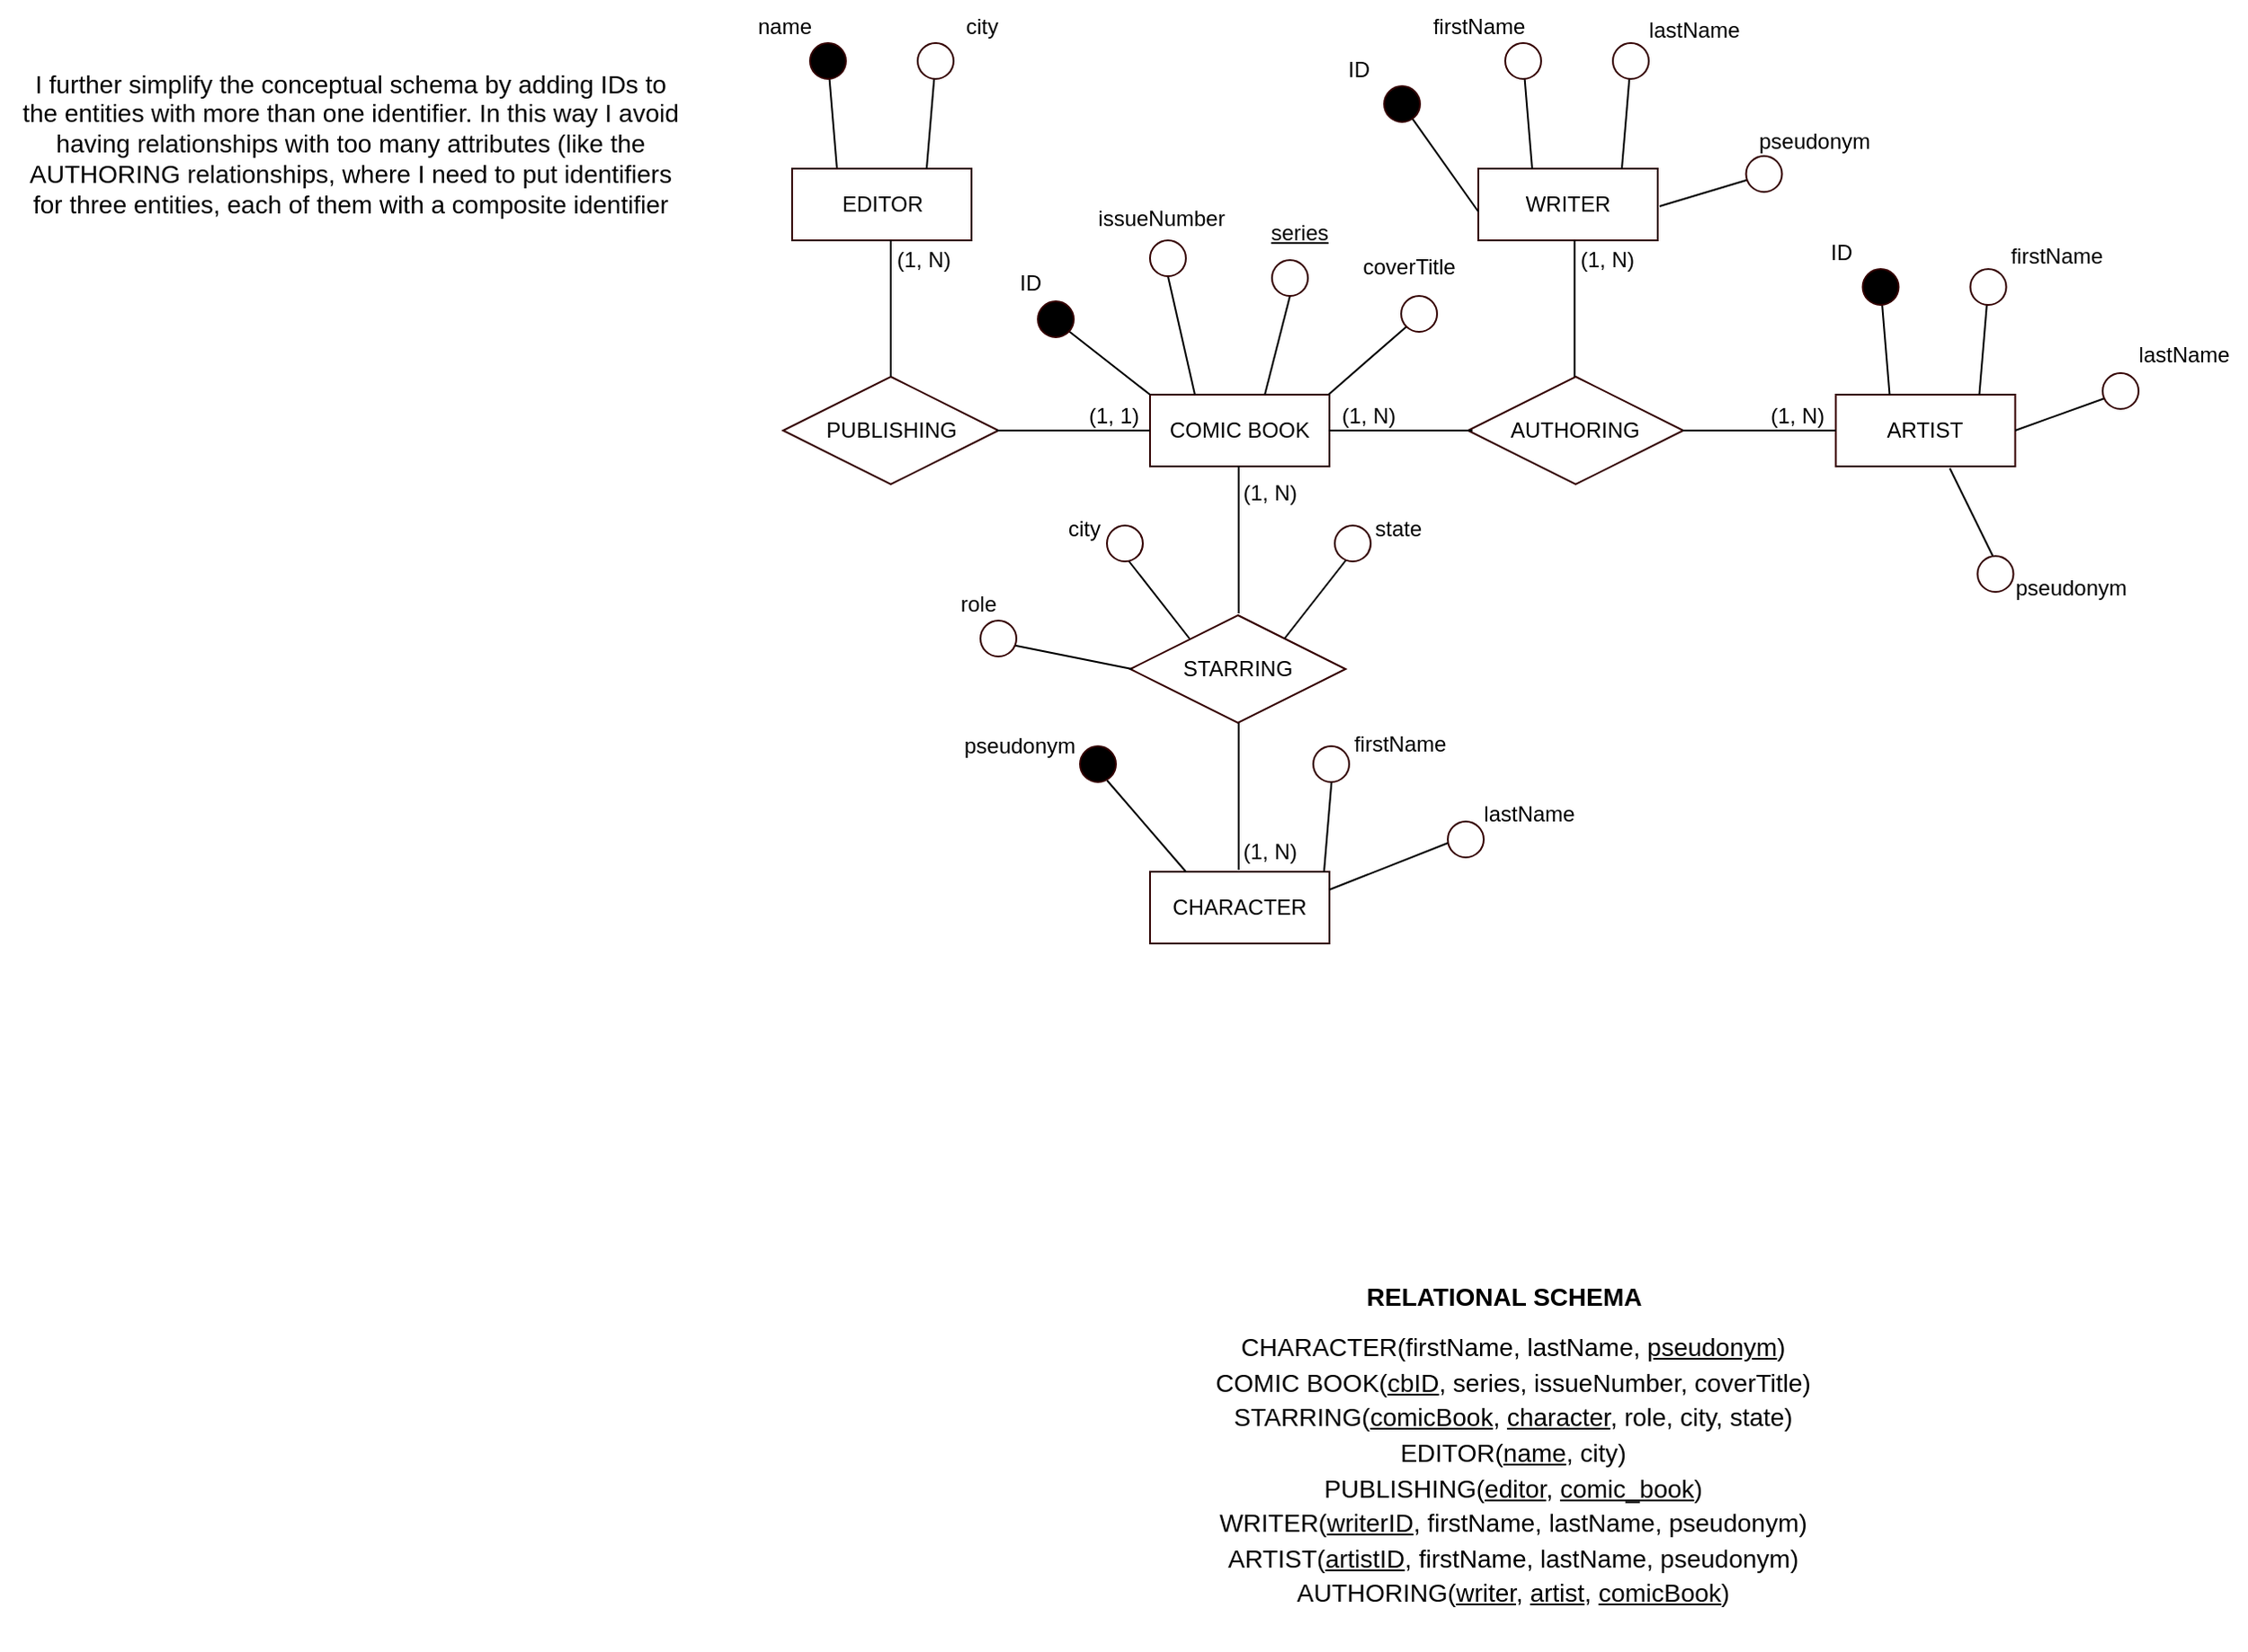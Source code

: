 <mxfile version="21.2.1" type="device">
  <diagram id="R2lEEEUBdFMjLlhIrx00" name="Page-1">
    <mxGraphModel dx="1950" dy="-375" grid="1" gridSize="10" guides="1" tooltips="1" connect="1" arrows="1" fold="1" page="1" pageScale="1" pageWidth="850" pageHeight="1100" math="0" shadow="0" extFonts="Permanent Marker^https://fonts.googleapis.com/css?family=Permanent+Marker">
      <root>
        <mxCell id="0" />
        <mxCell id="1" parent="0" />
        <mxCell id="qnkbcpYswVgYUXXukxZf-1" style="edgeStyle=none;rounded=0;orthogonalLoop=1;jettySize=auto;html=1;exitX=0.75;exitY=0;exitDx=0;exitDy=0;startArrow=none;" parent="1" source="qnkbcpYswVgYUXXukxZf-7" edge="1">
          <mxGeometry relative="1" as="geometry">
            <mxPoint x="-303.5" y="1154" as="targetPoint" />
          </mxGeometry>
        </mxCell>
        <mxCell id="qnkbcpYswVgYUXXukxZf-2" style="edgeStyle=none;rounded=0;orthogonalLoop=1;jettySize=auto;html=1;exitX=0.25;exitY=0;exitDx=0;exitDy=0;" parent="1" source="qnkbcpYswVgYUXXukxZf-3" edge="1">
          <mxGeometry relative="1" as="geometry">
            <mxPoint x="-363.5" y="1154" as="targetPoint" />
          </mxGeometry>
        </mxCell>
        <mxCell id="qnkbcpYswVgYUXXukxZf-3" value="EDITOR" style="whiteSpace=wrap;html=1;align=center;shadow=0;sketch=0;fillStyle=solid;strokeColor=#330000;strokeWidth=1;fillColor=#FFFFFF;" parent="1" vertex="1">
          <mxGeometry x="-383.5" y="1214" width="100" height="40" as="geometry" />
        </mxCell>
        <mxCell id="qnkbcpYswVgYUXXukxZf-4" value="WRITER" style="whiteSpace=wrap;html=1;align=center;shadow=0;sketch=0;fillStyle=solid;strokeColor=#330000;strokeWidth=1;fillColor=#FFFFFF;" parent="1" vertex="1">
          <mxGeometry x="-1" y="1214" width="100" height="40" as="geometry" />
        </mxCell>
        <mxCell id="qnkbcpYswVgYUXXukxZf-5" value="name" style="text;html=1;align=center;verticalAlign=middle;resizable=0;points=[];autosize=1;strokeColor=none;fillColor=none;" parent="1" vertex="1">
          <mxGeometry x="-413.5" y="1120" width="50" height="30" as="geometry" />
        </mxCell>
        <mxCell id="qnkbcpYswVgYUXXukxZf-6" value="" style="edgeStyle=none;rounded=0;orthogonalLoop=1;jettySize=auto;html=1;exitX=0.75;exitY=0;exitDx=0;exitDy=0;endArrow=none;" parent="1" source="qnkbcpYswVgYUXXukxZf-3" target="qnkbcpYswVgYUXXukxZf-7" edge="1">
          <mxGeometry relative="1" as="geometry">
            <mxPoint x="-303.5" y="1154" as="targetPoint" />
            <mxPoint x="-308.5" y="1214" as="sourcePoint" />
          </mxGeometry>
        </mxCell>
        <mxCell id="qnkbcpYswVgYUXXukxZf-7" value="" style="ellipse;whiteSpace=wrap;html=1;fillColor=#FFFFFF;strokeColor=#330000;shadow=0;sketch=0;fillStyle=solid;strokeWidth=1;" parent="1" vertex="1">
          <mxGeometry x="-313.5" y="1144" width="20" height="20" as="geometry" />
        </mxCell>
        <mxCell id="qnkbcpYswVgYUXXukxZf-8" value="" style="ellipse;whiteSpace=wrap;html=1;fillColor=#000000;strokeColor=#330000;shadow=0;sketch=0;fillStyle=solid;strokeWidth=1;" parent="1" vertex="1">
          <mxGeometry x="-373.5" y="1144" width="20" height="20" as="geometry" />
        </mxCell>
        <mxCell id="qnkbcpYswVgYUXXukxZf-9" value="city" style="text;html=1;align=center;verticalAlign=middle;resizable=0;points=[];autosize=1;strokeColor=none;fillColor=none;" parent="1" vertex="1">
          <mxGeometry x="-298.5" y="1120" width="40" height="30" as="geometry" />
        </mxCell>
        <mxCell id="qnkbcpYswVgYUXXukxZf-10" style="edgeStyle=none;rounded=0;orthogonalLoop=1;jettySize=auto;html=1;exitX=0.75;exitY=0;exitDx=0;exitDy=0;startArrow=none;" parent="1" source="qnkbcpYswVgYUXXukxZf-14" edge="1">
          <mxGeometry relative="1" as="geometry">
            <mxPoint x="84" y="1154" as="targetPoint" />
          </mxGeometry>
        </mxCell>
        <mxCell id="qnkbcpYswVgYUXXukxZf-11" style="edgeStyle=none;rounded=0;orthogonalLoop=1;jettySize=auto;html=1;exitX=0.25;exitY=0;exitDx=0;exitDy=0;" parent="1" edge="1">
          <mxGeometry relative="1" as="geometry">
            <mxPoint x="24" y="1154" as="targetPoint" />
            <mxPoint x="29" y="1214" as="sourcePoint" />
          </mxGeometry>
        </mxCell>
        <mxCell id="qnkbcpYswVgYUXXukxZf-12" value="firstName" style="text;html=1;align=center;verticalAlign=middle;resizable=0;points=[];autosize=1;strokeColor=none;fillColor=none;" parent="1" vertex="1">
          <mxGeometry x="-36" y="1120" width="70" height="30" as="geometry" />
        </mxCell>
        <mxCell id="qnkbcpYswVgYUXXukxZf-13" value="" style="edgeStyle=none;rounded=0;orthogonalLoop=1;jettySize=auto;html=1;exitX=0.75;exitY=0;exitDx=0;exitDy=0;endArrow=none;" parent="1" target="qnkbcpYswVgYUXXukxZf-14" edge="1">
          <mxGeometry relative="1" as="geometry">
            <mxPoint x="84" y="1154" as="targetPoint" />
            <mxPoint x="79" y="1214" as="sourcePoint" />
          </mxGeometry>
        </mxCell>
        <mxCell id="qnkbcpYswVgYUXXukxZf-14" value="" style="ellipse;whiteSpace=wrap;html=1;fillColor=#FFFFFF;strokeColor=#330000;shadow=0;sketch=0;fillStyle=solid;strokeWidth=1;" parent="1" vertex="1">
          <mxGeometry x="74" y="1144" width="20" height="20" as="geometry" />
        </mxCell>
        <mxCell id="qnkbcpYswVgYUXXukxZf-15" value="" style="ellipse;whiteSpace=wrap;html=1;fillColor=#FFFFFF;strokeColor=#330000;shadow=0;sketch=0;fillStyle=solid;strokeWidth=1;" parent="1" vertex="1">
          <mxGeometry x="14" y="1144" width="20" height="20" as="geometry" />
        </mxCell>
        <mxCell id="qnkbcpYswVgYUXXukxZf-20" value="lastName" style="text;html=1;align=center;verticalAlign=middle;resizable=0;points=[];autosize=1;strokeColor=none;fillColor=none;" parent="1" vertex="1">
          <mxGeometry x="84" y="1122" width="70" height="30" as="geometry" />
        </mxCell>
        <mxCell id="qnkbcpYswVgYUXXukxZf-21" value="PUBLISHING" style="shape=rhombus;perimeter=rhombusPerimeter;whiteSpace=wrap;html=1;align=center;shadow=0;sketch=0;fillStyle=solid;strokeColor=#330000;strokeWidth=1;fillColor=#FFFFFF;" parent="1" vertex="1">
          <mxGeometry x="-388.5" y="1330" width="120" height="60" as="geometry" />
        </mxCell>
        <mxCell id="qnkbcpYswVgYUXXukxZf-22" value="" style="endArrow=none;html=1;rounded=0;" parent="1" target="qnkbcpYswVgYUXXukxZf-21" edge="1">
          <mxGeometry relative="1" as="geometry">
            <mxPoint x="-328.5" y="1254" as="sourcePoint" />
            <mxPoint x="-253.5" y="1254" as="targetPoint" />
          </mxGeometry>
        </mxCell>
        <mxCell id="qnkbcpYswVgYUXXukxZf-23" value="(1, N)" style="resizable=0;html=1;align=left;verticalAlign=bottom;shadow=0;sketch=0;fillStyle=solid;strokeColor=#330000;strokeWidth=1;fillColor=#FFFFFF;" parent="qnkbcpYswVgYUXXukxZf-22" connectable="0" vertex="1">
          <mxGeometry x="-1" relative="1" as="geometry">
            <mxPoint x="1" y="19" as="offset" />
          </mxGeometry>
        </mxCell>
        <mxCell id="qnkbcpYswVgYUXXukxZf-24" value="COMIC BOOK" style="whiteSpace=wrap;html=1;align=center;shadow=0;sketch=0;fillStyle=solid;strokeColor=#330000;strokeWidth=1;fillColor=#FFFFFF;" parent="1" vertex="1">
          <mxGeometry x="-184" y="1340" width="100" height="40" as="geometry" />
        </mxCell>
        <mxCell id="qnkbcpYswVgYUXXukxZf-25" value="" style="endArrow=none;html=1;rounded=0;" parent="1" edge="1">
          <mxGeometry relative="1" as="geometry">
            <mxPoint x="-269.5" y="1360" as="sourcePoint" />
            <mxPoint x="-184" y="1360" as="targetPoint" />
          </mxGeometry>
        </mxCell>
        <mxCell id="qnkbcpYswVgYUXXukxZf-26" value="(1, 1)" style="resizable=0;html=1;align=left;verticalAlign=bottom;shadow=0;sketch=0;fillStyle=solid;strokeColor=#330000;strokeWidth=1;fillColor=#FFFFFF;" parent="qnkbcpYswVgYUXXukxZf-25" connectable="0" vertex="1">
          <mxGeometry x="-1" relative="1" as="geometry">
            <mxPoint x="49" as="offset" />
          </mxGeometry>
        </mxCell>
        <mxCell id="qnkbcpYswVgYUXXukxZf-27" value="ARTIST" style="whiteSpace=wrap;html=1;align=center;shadow=0;sketch=0;fillStyle=solid;strokeColor=#330000;strokeWidth=1;fillColor=#FFFFFF;" parent="1" vertex="1">
          <mxGeometry x="198.25" y="1340" width="100" height="40" as="geometry" />
        </mxCell>
        <mxCell id="qnkbcpYswVgYUXXukxZf-28" value="AUTHORING" style="shape=rhombus;perimeter=rhombusPerimeter;whiteSpace=wrap;html=1;align=center;shadow=0;sketch=0;fillStyle=solid;strokeColor=#330000;strokeWidth=1;fillColor=#FFFFFF;" parent="1" vertex="1">
          <mxGeometry x="-6.75" y="1330" width="120" height="60" as="geometry" />
        </mxCell>
        <mxCell id="qnkbcpYswVgYUXXukxZf-29" value="" style="endArrow=none;html=1;rounded=0;" parent="1" edge="1">
          <mxGeometry relative="1" as="geometry">
            <mxPoint x="-84.25" y="1360" as="sourcePoint" />
            <mxPoint x="-4.25" y="1360" as="targetPoint" />
          </mxGeometry>
        </mxCell>
        <mxCell id="qnkbcpYswVgYUXXukxZf-30" value="(1, N)" style="resizable=0;html=1;align=left;verticalAlign=bottom;shadow=0;sketch=0;fillStyle=solid;strokeColor=#330000;strokeWidth=1;fillColor=#FFFFFF;" parent="qnkbcpYswVgYUXXukxZf-29" connectable="0" vertex="1">
          <mxGeometry x="-1" relative="1" as="geometry">
            <mxPoint x="5" as="offset" />
          </mxGeometry>
        </mxCell>
        <mxCell id="qnkbcpYswVgYUXXukxZf-31" value="" style="endArrow=none;html=1;rounded=0;" parent="1" edge="1">
          <mxGeometry relative="1" as="geometry">
            <mxPoint x="112.75" y="1360" as="sourcePoint" />
            <mxPoint x="198.25" y="1360" as="targetPoint" />
          </mxGeometry>
        </mxCell>
        <mxCell id="qnkbcpYswVgYUXXukxZf-32" value="(1, N)" style="resizable=0;html=1;align=left;verticalAlign=bottom;shadow=0;sketch=0;fillStyle=solid;strokeColor=#330000;strokeWidth=1;fillColor=#FFFFFF;" parent="qnkbcpYswVgYUXXukxZf-31" connectable="0" vertex="1">
          <mxGeometry x="-1" relative="1" as="geometry">
            <mxPoint x="47" as="offset" />
          </mxGeometry>
        </mxCell>
        <mxCell id="qnkbcpYswVgYUXXukxZf-33" style="edgeStyle=none;rounded=0;orthogonalLoop=1;jettySize=auto;html=1;exitX=0.75;exitY=0;exitDx=0;exitDy=0;startArrow=none;" parent="1" source="qnkbcpYswVgYUXXukxZf-37" edge="1">
          <mxGeometry relative="1" as="geometry">
            <mxPoint x="283.25" y="1280" as="targetPoint" />
          </mxGeometry>
        </mxCell>
        <mxCell id="qnkbcpYswVgYUXXukxZf-34" style="edgeStyle=none;rounded=0;orthogonalLoop=1;jettySize=auto;html=1;exitX=0.25;exitY=0;exitDx=0;exitDy=0;" parent="1" edge="1">
          <mxGeometry relative="1" as="geometry">
            <mxPoint x="223.25" y="1280" as="targetPoint" />
            <mxPoint x="228.25" y="1340" as="sourcePoint" />
          </mxGeometry>
        </mxCell>
        <mxCell id="qnkbcpYswVgYUXXukxZf-35" value="ID" style="text;html=1;align=center;verticalAlign=middle;resizable=0;points=[];autosize=1;strokeColor=none;fillColor=none;" parent="1" vertex="1">
          <mxGeometry x="181.25" y="1246" width="40" height="30" as="geometry" />
        </mxCell>
        <mxCell id="qnkbcpYswVgYUXXukxZf-36" value="" style="edgeStyle=none;rounded=0;orthogonalLoop=1;jettySize=auto;html=1;exitX=0.75;exitY=0;exitDx=0;exitDy=0;endArrow=none;" parent="1" target="qnkbcpYswVgYUXXukxZf-37" edge="1">
          <mxGeometry relative="1" as="geometry">
            <mxPoint x="283.25" y="1280" as="targetPoint" />
            <mxPoint x="278.25" y="1340" as="sourcePoint" />
          </mxGeometry>
        </mxCell>
        <mxCell id="qnkbcpYswVgYUXXukxZf-37" value="" style="ellipse;whiteSpace=wrap;html=1;fillColor=#FFFFFF;strokeColor=#330000;shadow=0;sketch=0;fillStyle=solid;strokeWidth=1;" parent="1" vertex="1">
          <mxGeometry x="273.25" y="1270" width="20" height="20" as="geometry" />
        </mxCell>
        <mxCell id="qnkbcpYswVgYUXXukxZf-38" value="" style="ellipse;whiteSpace=wrap;html=1;fillColor=#000000;strokeColor=#330000;shadow=0;sketch=0;fillStyle=solid;strokeWidth=1;" parent="1" vertex="1">
          <mxGeometry x="213.25" y="1270" width="20" height="20" as="geometry" />
        </mxCell>
        <mxCell id="qnkbcpYswVgYUXXukxZf-43" value="firstName" style="text;html=1;align=center;verticalAlign=middle;resizable=0;points=[];autosize=1;strokeColor=none;fillColor=none;" parent="1" vertex="1">
          <mxGeometry x="286.25" y="1248" width="70" height="30" as="geometry" />
        </mxCell>
        <mxCell id="qnkbcpYswVgYUXXukxZf-44" value="" style="endArrow=none;html=1;rounded=0;" parent="1" edge="1">
          <mxGeometry width="50" height="50" relative="1" as="geometry">
            <mxPoint x="261.75" y="1381" as="sourcePoint" />
            <mxPoint x="285.75" y="1430" as="targetPoint" />
          </mxGeometry>
        </mxCell>
        <mxCell id="qnkbcpYswVgYUXXukxZf-45" value="" style="ellipse;whiteSpace=wrap;html=1;aspect=fixed;shadow=0;sketch=0;fillStyle=solid;strokeColor=#330000;strokeWidth=1;fillColor=#FFFFFF;" parent="1" vertex="1">
          <mxGeometry x="277.25" y="1430" width="20" height="20" as="geometry" />
        </mxCell>
        <mxCell id="qnkbcpYswVgYUXXukxZf-46" value="" style="endArrow=none;html=1;rounded=0;" parent="1" edge="1">
          <mxGeometry relative="1" as="geometry">
            <mxPoint x="52.66" y="1254" as="sourcePoint" />
            <mxPoint x="52.66" y="1330" as="targetPoint" />
          </mxGeometry>
        </mxCell>
        <mxCell id="qnkbcpYswVgYUXXukxZf-47" value="(1, N)" style="resizable=0;html=1;align=left;verticalAlign=bottom;shadow=0;sketch=0;fillStyle=solid;strokeColor=#330000;strokeWidth=1;fillColor=#FFFFFF;" parent="qnkbcpYswVgYUXXukxZf-46" connectable="0" vertex="1">
          <mxGeometry x="-1" relative="1" as="geometry">
            <mxPoint x="1" y="19" as="offset" />
          </mxGeometry>
        </mxCell>
        <mxCell id="qnkbcpYswVgYUXXukxZf-48" value="pseudonym" style="text;html=1;align=center;verticalAlign=middle;resizable=0;points=[];autosize=1;strokeColor=none;fillColor=none;" parent="1" vertex="1">
          <mxGeometry x="284.25" y="1433" width="90" height="30" as="geometry" />
        </mxCell>
        <mxCell id="qnkbcpYswVgYUXXukxZf-49" value="" style="endArrow=none;html=1;rounded=0;" parent="1" edge="1">
          <mxGeometry width="50" height="50" relative="1" as="geometry">
            <mxPoint x="100" y="1235" as="sourcePoint" />
            <mxPoint x="150" y="1220" as="targetPoint" />
          </mxGeometry>
        </mxCell>
        <mxCell id="qnkbcpYswVgYUXXukxZf-50" value="" style="ellipse;whiteSpace=wrap;html=1;aspect=fixed;shadow=0;sketch=0;fillStyle=solid;strokeColor=#330000;strokeWidth=1;fillColor=#FFFFFF;flipV=1;" parent="1" vertex="1">
          <mxGeometry x="148.25" y="1207" width="20" height="20" as="geometry" />
        </mxCell>
        <mxCell id="qnkbcpYswVgYUXXukxZf-51" value="pseudonym" style="text;html=1;align=center;verticalAlign=middle;resizable=0;points=[];autosize=1;strokeColor=none;fillColor=none;flipV=1;" parent="1" vertex="1">
          <mxGeometry x="141.25" y="1184" width="90" height="30" as="geometry" />
        </mxCell>
        <mxCell id="qnkbcpYswVgYUXXukxZf-52" value="" style="endArrow=none;html=1;rounded=0;" parent="1" edge="1">
          <mxGeometry relative="1" as="geometry">
            <mxPoint x="-134.59" y="1462" as="sourcePoint" />
            <mxPoint x="-134.59" y="1380" as="targetPoint" />
          </mxGeometry>
        </mxCell>
        <mxCell id="qnkbcpYswVgYUXXukxZf-53" value="(1, N)" style="resizable=0;html=1;align=left;verticalAlign=bottom;shadow=0;sketch=0;fillStyle=solid;strokeColor=#330000;strokeWidth=1;fillColor=#FFFFFF;" parent="qnkbcpYswVgYUXXukxZf-52" connectable="0" vertex="1">
          <mxGeometry x="-1" relative="1" as="geometry">
            <mxPoint x="1" y="-59" as="offset" />
          </mxGeometry>
        </mxCell>
        <mxCell id="qnkbcpYswVgYUXXukxZf-54" value="STARRING" style="shape=rhombus;perimeter=rhombusPerimeter;whiteSpace=wrap;html=1;align=center;shadow=0;sketch=0;fillStyle=solid;strokeColor=#330000;strokeWidth=1;fillColor=#FFFFFF;" parent="1" vertex="1">
          <mxGeometry x="-195" y="1463" width="120" height="60" as="geometry" />
        </mxCell>
        <mxCell id="qnkbcpYswVgYUXXukxZf-55" value="" style="endArrow=none;html=1;rounded=0;" parent="1" edge="1">
          <mxGeometry relative="1" as="geometry">
            <mxPoint x="-134.59" y="1605" as="sourcePoint" />
            <mxPoint x="-134.59" y="1523" as="targetPoint" />
          </mxGeometry>
        </mxCell>
        <mxCell id="qnkbcpYswVgYUXXukxZf-56" value="(1, N)" style="resizable=0;html=1;align=left;verticalAlign=bottom;shadow=0;sketch=0;fillStyle=solid;strokeColor=#330000;strokeWidth=1;fillColor=#FFFFFF;" parent="qnkbcpYswVgYUXXukxZf-55" connectable="0" vertex="1">
          <mxGeometry x="-1" relative="1" as="geometry">
            <mxPoint x="1" y="-2" as="offset" />
          </mxGeometry>
        </mxCell>
        <mxCell id="qnkbcpYswVgYUXXukxZf-57" value="CHARACTER" style="whiteSpace=wrap;html=1;align=center;shadow=0;sketch=0;fillStyle=solid;strokeColor=#330000;strokeWidth=1;fillColor=#FFFFFF;" parent="1" vertex="1">
          <mxGeometry x="-184" y="1606" width="100" height="40" as="geometry" />
        </mxCell>
        <mxCell id="qnkbcpYswVgYUXXukxZf-58" value="firstName" style="text;html=1;align=center;verticalAlign=middle;resizable=0;points=[];autosize=1;strokeColor=none;fillColor=none;" parent="1" vertex="1">
          <mxGeometry x="-80.5" y="1520" width="70" height="30" as="geometry" />
        </mxCell>
        <mxCell id="qnkbcpYswVgYUXXukxZf-59" value="" style="edgeStyle=none;rounded=0;orthogonalLoop=1;jettySize=auto;html=1;exitX=0.75;exitY=0;exitDx=0;exitDy=0;endArrow=none;" parent="1" edge="1">
          <mxGeometry relative="1" as="geometry">
            <mxPoint x="-82.83" y="1555.965" as="targetPoint" />
            <mxPoint x="-87" y="1606" as="sourcePoint" />
          </mxGeometry>
        </mxCell>
        <mxCell id="qnkbcpYswVgYUXXukxZf-60" value="" style="ellipse;whiteSpace=wrap;html=1;fillColor=#FFFFFF;strokeColor=#330000;shadow=0;sketch=0;fillStyle=solid;strokeWidth=1;" parent="1" vertex="1">
          <mxGeometry x="-18" y="1578" width="20" height="20" as="geometry" />
        </mxCell>
        <mxCell id="qnkbcpYswVgYUXXukxZf-61" value="" style="ellipse;whiteSpace=wrap;html=1;fillColor=#FFFFFF;strokeColor=#330000;shadow=0;sketch=0;fillStyle=solid;strokeWidth=1;" parent="1" vertex="1">
          <mxGeometry x="-93" y="1536" width="20" height="20" as="geometry" />
        </mxCell>
        <mxCell id="qnkbcpYswVgYUXXukxZf-62" value="lastName" style="text;html=1;align=center;verticalAlign=middle;resizable=0;points=[];autosize=1;strokeColor=none;fillColor=none;" parent="1" vertex="1">
          <mxGeometry x="-8" y="1559" width="70" height="30" as="geometry" />
        </mxCell>
        <mxCell id="qnkbcpYswVgYUXXukxZf-63" value="" style="edgeStyle=none;rounded=0;orthogonalLoop=1;jettySize=auto;html=1;exitX=0.75;exitY=0;exitDx=0;exitDy=0;endArrow=none;" parent="1" edge="1">
          <mxGeometry relative="1" as="geometry">
            <mxPoint x="-18" y="1590" as="targetPoint" />
            <mxPoint x="-84" y="1616" as="sourcePoint" />
          </mxGeometry>
        </mxCell>
        <mxCell id="qnkbcpYswVgYUXXukxZf-64" value="" style="endArrow=none;html=1;rounded=0;" parent="1" edge="1">
          <mxGeometry width="50" height="50" relative="1" as="geometry">
            <mxPoint x="-164" y="1606" as="sourcePoint" />
            <mxPoint x="-208" y="1555" as="targetPoint" />
          </mxGeometry>
        </mxCell>
        <mxCell id="qnkbcpYswVgYUXXukxZf-65" value="" style="ellipse;whiteSpace=wrap;html=1;fillColor=#000000;strokeColor=#330000;shadow=0;sketch=0;fillStyle=solid;strokeWidth=1;" parent="1" vertex="1">
          <mxGeometry x="-223" y="1536" width="20" height="20" as="geometry" />
        </mxCell>
        <mxCell id="qnkbcpYswVgYUXXukxZf-66" value="pseudonym" style="text;html=1;align=center;verticalAlign=middle;resizable=0;points=[];autosize=1;strokeColor=none;fillColor=none;flipV=1;" parent="1" vertex="1">
          <mxGeometry x="-302" y="1521" width="90" height="30" as="geometry" />
        </mxCell>
        <mxCell id="qnkbcpYswVgYUXXukxZf-67" value="" style="endArrow=none;html=1;rounded=0;" parent="1" edge="1">
          <mxGeometry width="50" height="50" relative="1" as="geometry">
            <mxPoint x="-162" y="1476" as="sourcePoint" />
            <mxPoint x="-198" y="1430" as="targetPoint" />
          </mxGeometry>
        </mxCell>
        <mxCell id="qnkbcpYswVgYUXXukxZf-68" value="" style="endArrow=none;html=1;rounded=0;" parent="1" edge="1">
          <mxGeometry width="50" height="50" relative="1" as="geometry">
            <mxPoint x="-73" y="1430" as="sourcePoint" />
            <mxPoint x="-109" y="1476" as="targetPoint" />
          </mxGeometry>
        </mxCell>
        <mxCell id="qnkbcpYswVgYUXXukxZf-69" value="" style="ellipse;whiteSpace=wrap;html=1;fillColor=#FFFFFF;strokeColor=#330000;shadow=0;sketch=0;fillStyle=solid;strokeWidth=1;" parent="1" vertex="1">
          <mxGeometry x="-81" y="1413" width="20" height="20" as="geometry" />
        </mxCell>
        <mxCell id="qnkbcpYswVgYUXXukxZf-70" value="" style="ellipse;whiteSpace=wrap;html=1;fillColor=#FFFFFF;strokeColor=#330000;shadow=0;sketch=0;fillStyle=solid;strokeWidth=1;" parent="1" vertex="1">
          <mxGeometry x="-208" y="1413" width="20" height="20" as="geometry" />
        </mxCell>
        <mxCell id="qnkbcpYswVgYUXXukxZf-71" value="city" style="text;html=1;align=center;verticalAlign=middle;resizable=0;points=[];autosize=1;strokeColor=none;fillColor=none;" parent="1" vertex="1">
          <mxGeometry x="-241.5" y="1400" width="40" height="30" as="geometry" />
        </mxCell>
        <mxCell id="qnkbcpYswVgYUXXukxZf-72" value="state" style="text;html=1;align=center;verticalAlign=middle;resizable=0;points=[];autosize=1;strokeColor=none;fillColor=none;" parent="1" vertex="1">
          <mxGeometry x="-71.5" y="1400" width="50" height="30" as="geometry" />
        </mxCell>
        <mxCell id="qnkbcpYswVgYUXXukxZf-76" value="" style="endArrow=none;html=1;rounded=0;entryX=1;entryY=0.5;entryDx=0;entryDy=0;" parent="1" target="qnkbcpYswVgYUXXukxZf-77" edge="1">
          <mxGeometry width="50" height="50" relative="1" as="geometry">
            <mxPoint x="-194" y="1493" as="sourcePoint" />
            <mxPoint x="-238" y="1544" as="targetPoint" />
          </mxGeometry>
        </mxCell>
        <mxCell id="qnkbcpYswVgYUXXukxZf-77" value="" style="ellipse;whiteSpace=wrap;html=1;fillColor=#FFFFFF;strokeColor=#330000;shadow=0;sketch=0;fillStyle=solid;strokeWidth=1;flipV=1;flipH=0;direction=west;" parent="1" vertex="1">
          <mxGeometry x="-278.5" y="1466" width="20" height="20" as="geometry" />
        </mxCell>
        <mxCell id="qnkbcpYswVgYUXXukxZf-78" value="role" style="text;html=1;align=center;verticalAlign=middle;resizable=0;points=[];autosize=1;strokeColor=none;fillColor=none;flipV=1;" parent="1" vertex="1">
          <mxGeometry x="-300" y="1442" width="40" height="30" as="geometry" />
        </mxCell>
        <mxCell id="qnkbcpYswVgYUXXukxZf-79" value="" style="endArrow=none;html=1;rounded=0;exitX=0;exitY=1;exitDx=0;exitDy=0;" parent="1" source="qnkbcpYswVgYUXXukxZf-80" edge="1">
          <mxGeometry width="50" height="50" relative="1" as="geometry">
            <mxPoint x="-60.5" y="1291" as="sourcePoint" />
            <mxPoint x="-84.5" y="1340" as="targetPoint" />
          </mxGeometry>
        </mxCell>
        <mxCell id="qnkbcpYswVgYUXXukxZf-80" value="" style="ellipse;whiteSpace=wrap;html=1;aspect=fixed;shadow=0;sketch=0;fillStyle=solid;strokeColor=#330000;strokeWidth=1;fillColor=#FFFFFF;" parent="1" vertex="1">
          <mxGeometry x="-44" y="1285" width="20" height="20" as="geometry" />
        </mxCell>
        <mxCell id="qnkbcpYswVgYUXXukxZf-81" value="" style="endArrow=none;html=1;rounded=0;exitX=0.5;exitY=1;exitDx=0;exitDy=0;entryX=0.25;entryY=0;entryDx=0;entryDy=0;" parent="1" source="qnkbcpYswVgYUXXukxZf-82" target="qnkbcpYswVgYUXXukxZf-24" edge="1">
          <mxGeometry width="50" height="50" relative="1" as="geometry">
            <mxPoint x="-201.5" y="1291" as="sourcePoint" />
            <mxPoint x="-177.5" y="1340" as="targetPoint" />
          </mxGeometry>
        </mxCell>
        <mxCell id="qnkbcpYswVgYUXXukxZf-82" value="" style="ellipse;whiteSpace=wrap;html=1;aspect=fixed;shadow=0;sketch=0;fillStyle=solid;strokeColor=#330000;strokeWidth=1;fillColor=#FFFFFF;flipV=0;flipH=1;perimeterSpacing=0;" parent="1" vertex="1">
          <mxGeometry x="-184" y="1254" width="20" height="20" as="geometry" />
        </mxCell>
        <mxCell id="qnkbcpYswVgYUXXukxZf-83" value="issueNumber" style="text;html=1;align=center;verticalAlign=middle;resizable=0;points=[];autosize=1;strokeColor=none;fillColor=none;flipV=0;flipH=1;" parent="1" vertex="1">
          <mxGeometry x="-223" y="1227" width="90" height="30" as="geometry" />
        </mxCell>
        <mxCell id="qnkbcpYswVgYUXXukxZf-84" value="" style="endArrow=none;html=1;rounded=0;exitX=0.5;exitY=1;exitDx=0;exitDy=0;" parent="1" source="qnkbcpYswVgYUXXukxZf-85" edge="1">
          <mxGeometry width="50" height="50" relative="1" as="geometry">
            <mxPoint x="-127" y="1284" as="sourcePoint" />
            <mxPoint x="-120" y="1340" as="targetPoint" />
          </mxGeometry>
        </mxCell>
        <mxCell id="qnkbcpYswVgYUXXukxZf-85" value="" style="ellipse;whiteSpace=wrap;html=1;aspect=fixed;shadow=0;sketch=0;fillStyle=solid;strokeColor=#330000;strokeWidth=1;fillColor=#FFFFFF;" parent="1" vertex="1">
          <mxGeometry x="-116" y="1265" width="20" height="20" as="geometry" />
        </mxCell>
        <mxCell id="qnkbcpYswVgYUXXukxZf-86" value="&lt;u&gt;series&lt;/u&gt;" style="text;html=1;align=center;verticalAlign=middle;resizable=0;points=[];autosize=1;strokeColor=none;fillColor=none;" parent="1" vertex="1">
          <mxGeometry x="-131.5" y="1235" width="60" height="30" as="geometry" />
        </mxCell>
        <mxCell id="qnkbcpYswVgYUXXukxZf-91" value="coverTitle" style="text;html=1;align=center;verticalAlign=middle;resizable=0;points=[];autosize=1;strokeColor=none;fillColor=none;" parent="1" vertex="1">
          <mxGeometry x="-80" y="1254" width="80" height="30" as="geometry" />
        </mxCell>
        <mxCell id="qnkbcpYswVgYUXXukxZf-92" value="I further simplify the conceptual schema by adding IDs to&lt;br&gt;the entities with more than one identifier. In this way I avoid&lt;br&gt;having relationships with too many attributes (like the&lt;br&gt;AUTHORING relationships, where I need to put identifiers&lt;br&gt;for three entities, each of them with a composite identifier" style="text;html=1;align=center;verticalAlign=middle;resizable=0;points=[];autosize=1;strokeColor=none;fillColor=none;fontSize=14;" parent="1" vertex="1">
          <mxGeometry x="-825" y="1150" width="390" height="100" as="geometry" />
        </mxCell>
        <mxCell id="qnkbcpYswVgYUXXukxZf-93" value="&lt;p style=&quot;line-height: 140%;&quot;&gt;CHARACTER(firstName, lastName, &lt;u&gt;pseudonym&lt;/u&gt;)&lt;br&gt;COMIC BOOK(&lt;u&gt;cbID&lt;/u&gt;,&amp;nbsp;series, issueNumber,&amp;nbsp;coverTitle)&lt;br&gt;STARRING(&lt;u&gt;comicBook&lt;/u&gt;,&amp;nbsp;&lt;u&gt;character&lt;/u&gt;, role, city, state)&lt;br&gt;EDITOR(&lt;u&gt;name&lt;/u&gt;, city)&lt;br&gt;PUBLISHING(&lt;u&gt;editor&lt;/u&gt;, &lt;u&gt;comic_book&lt;/u&gt;)&lt;br&gt;WRITER(&lt;u&gt;writerID&lt;/u&gt;,&amp;nbsp;&lt;span style=&quot;border-color: var(--border-color);&quot;&gt;firstName&lt;/span&gt;,&amp;nbsp;&lt;span style=&quot;border-color: var(--border-color);&quot;&gt;lastName&lt;/span&gt;, pseudonym)&lt;br&gt;ARTIST(&lt;u&gt;artistID&lt;/u&gt;,&amp;nbsp;&lt;span style=&quot;border-color: var(--border-color);&quot;&gt;firstName&lt;/span&gt;,&amp;nbsp;&lt;span style=&quot;border-color: var(--border-color);&quot;&gt;lastName&lt;/span&gt;, pseudonym)&lt;br&gt;AUTHORING(&lt;u&gt;writer&lt;/u&gt;,&amp;nbsp;&lt;u&gt;artist&lt;/u&gt;, &lt;u&gt;comicBook&lt;/u&gt;)&lt;/p&gt;" style="text;html=1;align=center;verticalAlign=middle;resizable=0;points=[];autosize=1;strokeColor=none;fillColor=none;fontSize=14;" parent="1" vertex="1">
          <mxGeometry x="-162" y="1840" width="360" height="200" as="geometry" />
        </mxCell>
        <mxCell id="qnkbcpYswVgYUXXukxZf-94" value="&lt;b&gt;RELATIONAL SCHEMA&lt;/b&gt;" style="text;html=1;align=center;verticalAlign=middle;resizable=0;points=[];autosize=1;strokeColor=none;fillColor=none;fontSize=14;" parent="1" vertex="1">
          <mxGeometry x="-77" y="1828" width="180" height="30" as="geometry" />
        </mxCell>
        <mxCell id="qnkbcpYswVgYUXXukxZf-95" style="edgeStyle=none;rounded=0;orthogonalLoop=1;jettySize=auto;html=1;exitX=0;exitY=0.25;exitDx=0;exitDy=0;" parent="1" edge="1">
          <mxGeometry relative="1" as="geometry">
            <mxPoint x="-43.5" y="1178" as="targetPoint" />
            <mxPoint x="-1" y="1238" as="sourcePoint" />
          </mxGeometry>
        </mxCell>
        <mxCell id="qnkbcpYswVgYUXXukxZf-96" value="ID" style="text;html=1;align=center;verticalAlign=middle;resizable=0;points=[];autosize=1;strokeColor=none;fillColor=none;" parent="1" vertex="1">
          <mxGeometry x="-88.5" y="1144" width="40" height="30" as="geometry" />
        </mxCell>
        <mxCell id="qnkbcpYswVgYUXXukxZf-97" value="" style="ellipse;whiteSpace=wrap;html=1;fillColor=#000000;strokeColor=#330000;shadow=0;sketch=0;fillStyle=solid;strokeWidth=1;" parent="1" vertex="1">
          <mxGeometry x="-53.5" y="1168" width="20" height="20" as="geometry" />
        </mxCell>
        <mxCell id="qnkbcpYswVgYUXXukxZf-98" style="edgeStyle=none;rounded=0;orthogonalLoop=1;jettySize=auto;html=1;exitX=1;exitY=0.5;exitDx=0;exitDy=0;entryX=0;entryY=1;entryDx=0;entryDy=0;" parent="1" source="qnkbcpYswVgYUXXukxZf-27" edge="1">
          <mxGeometry relative="1" as="geometry">
            <mxPoint x="361.929" y="1337.071" as="targetPoint" />
            <mxPoint x="332" y="1364" as="sourcePoint" />
          </mxGeometry>
        </mxCell>
        <mxCell id="qnkbcpYswVgYUXXukxZf-99" value="lastName" style="text;html=1;align=center;verticalAlign=middle;resizable=0;points=[];autosize=1;strokeColor=none;fillColor=none;" parent="1" vertex="1">
          <mxGeometry x="357" y="1303" width="70" height="30" as="geometry" />
        </mxCell>
        <mxCell id="qnkbcpYswVgYUXXukxZf-105" value="" style="ellipse;whiteSpace=wrap;html=1;fillColor=#FFFFFF;strokeColor=#330000;shadow=0;sketch=0;fillStyle=solid;strokeWidth=1;" parent="1" vertex="1">
          <mxGeometry x="347" y="1328" width="20" height="20" as="geometry" />
        </mxCell>
        <mxCell id="qnkbcpYswVgYUXXukxZf-108" style="edgeStyle=none;rounded=0;orthogonalLoop=1;jettySize=auto;html=1;exitX=0;exitY=0;exitDx=0;exitDy=0;entryX=1;entryY=1;entryDx=0;entryDy=0;" parent="1" source="qnkbcpYswVgYUXXukxZf-24" edge="1">
          <mxGeometry relative="1" as="geometry">
            <mxPoint x="-241.429" y="1295.071" as="targetPoint" />
            <mxPoint x="-208" y="1344" as="sourcePoint" />
          </mxGeometry>
        </mxCell>
        <mxCell id="qnkbcpYswVgYUXXukxZf-109" value="ID" style="text;html=1;align=center;verticalAlign=middle;resizable=0;points=[];autosize=1;strokeColor=none;fillColor=none;" parent="1" vertex="1">
          <mxGeometry x="-271.5" y="1263" width="40" height="30" as="geometry" />
        </mxCell>
        <mxCell id="qnkbcpYswVgYUXXukxZf-111" value="" style="ellipse;whiteSpace=wrap;html=1;fillColor=#000000;strokeColor=#330000;shadow=0;sketch=0;fillStyle=solid;strokeWidth=1;" parent="1" vertex="1">
          <mxGeometry x="-246.5" y="1288" width="20" height="20" as="geometry" />
        </mxCell>
      </root>
    </mxGraphModel>
  </diagram>
</mxfile>
